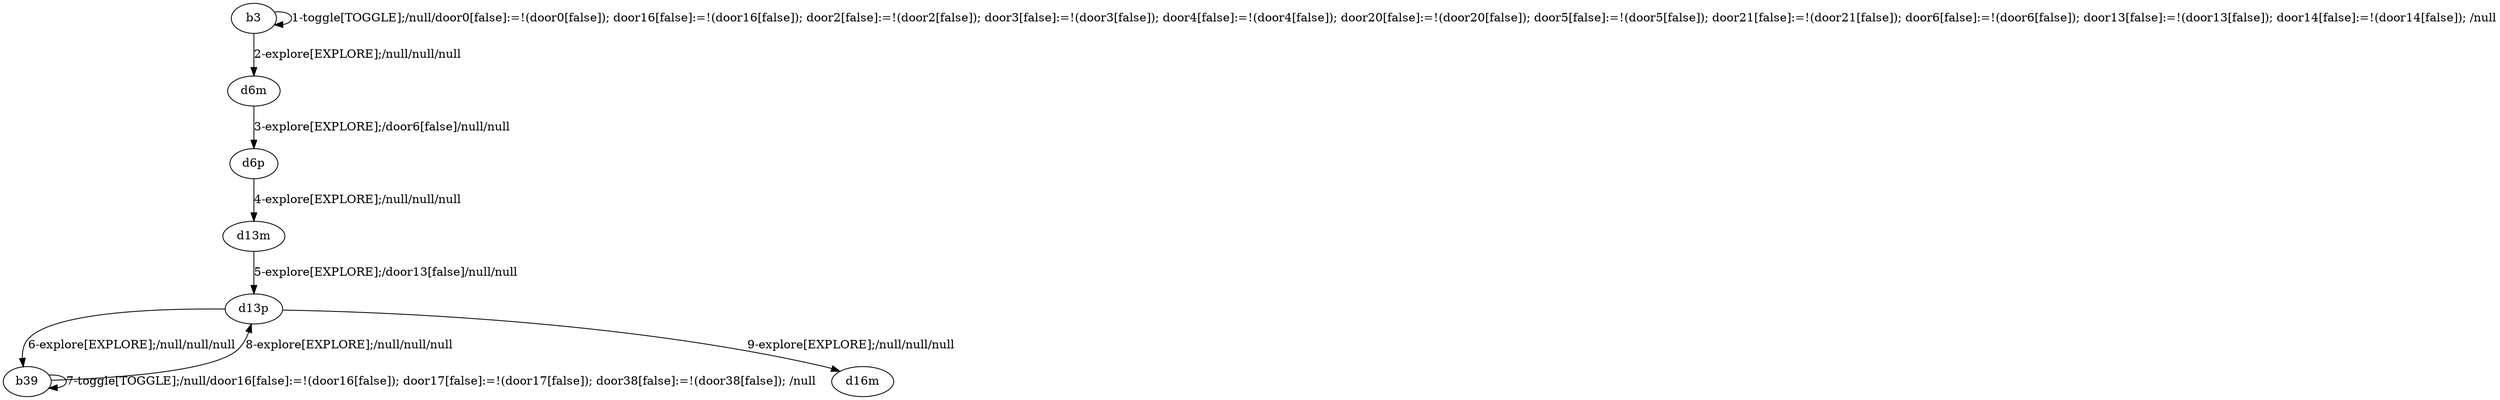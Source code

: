 # Total number of goals covered by this test: 3
# b39 --> b39
# d13p --> d16m
# b39 --> d13p

digraph g {
"b3" -> "b3" [label = "1-toggle[TOGGLE];/null/door0[false]:=!(door0[false]); door16[false]:=!(door16[false]); door2[false]:=!(door2[false]); door3[false]:=!(door3[false]); door4[false]:=!(door4[false]); door20[false]:=!(door20[false]); door5[false]:=!(door5[false]); door21[false]:=!(door21[false]); door6[false]:=!(door6[false]); door13[false]:=!(door13[false]); door14[false]:=!(door14[false]); /null"];
"b3" -> "d6m" [label = "2-explore[EXPLORE];/null/null/null"];
"d6m" -> "d6p" [label = "3-explore[EXPLORE];/door6[false]/null/null"];
"d6p" -> "d13m" [label = "4-explore[EXPLORE];/null/null/null"];
"d13m" -> "d13p" [label = "5-explore[EXPLORE];/door13[false]/null/null"];
"d13p" -> "b39" [label = "6-explore[EXPLORE];/null/null/null"];
"b39" -> "b39" [label = "7-toggle[TOGGLE];/null/door16[false]:=!(door16[false]); door17[false]:=!(door17[false]); door38[false]:=!(door38[false]); /null"];
"b39" -> "d13p" [label = "8-explore[EXPLORE];/null/null/null"];
"d13p" -> "d16m" [label = "9-explore[EXPLORE];/null/null/null"];
}